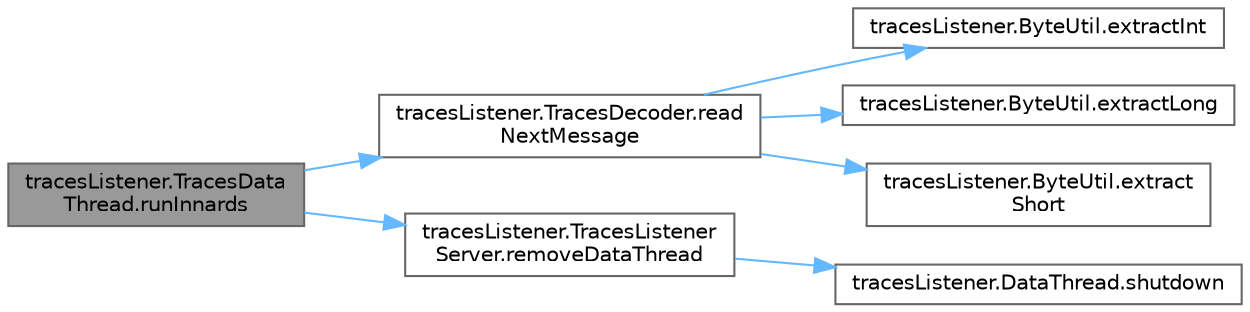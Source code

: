 digraph "tracesListener.TracesDataThread.runInnards"
{
 // LATEX_PDF_SIZE
  bgcolor="transparent";
  edge [fontname=Helvetica,fontsize=10,labelfontname=Helvetica,labelfontsize=10];
  node [fontname=Helvetica,fontsize=10,shape=box,height=0.2,width=0.4];
  rankdir="LR";
  Node1 [id="Node000001",label="tracesListener.TracesData\lThread.runInnards",height=0.2,width=0.4,color="gray40", fillcolor="grey60", style="filled", fontcolor="black",tooltip=" "];
  Node1 -> Node2 [id="edge1_Node000001_Node000002",color="steelblue1",style="solid",tooltip=" "];
  Node2 [id="Node000002",label="tracesListener.TracesDecoder.read\lNextMessage",height=0.2,width=0.4,color="grey40", fillcolor="white", style="filled",URL="$classtraces_listener_1_1_traces_decoder.html#a46c9315ef518b5c898adbb5c1a8d4801",tooltip=" "];
  Node2 -> Node3 [id="edge2_Node000002_Node000003",color="steelblue1",style="solid",tooltip=" "];
  Node3 [id="Node000003",label="tracesListener.ByteUtil.extractInt",height=0.2,width=0.4,color="grey40", fillcolor="white", style="filled",URL="$classtraces_listener_1_1_byte_util.html#a32b525dbdaf482ecab32a2003b10fe31",tooltip=" "];
  Node2 -> Node4 [id="edge3_Node000002_Node000004",color="steelblue1",style="solid",tooltip=" "];
  Node4 [id="Node000004",label="tracesListener.ByteUtil.extractLong",height=0.2,width=0.4,color="grey40", fillcolor="white", style="filled",URL="$classtraces_listener_1_1_byte_util.html#a827a52433847783e22fdd6ca70d008bf",tooltip=" "];
  Node2 -> Node5 [id="edge4_Node000002_Node000005",color="steelblue1",style="solid",tooltip=" "];
  Node5 [id="Node000005",label="tracesListener.ByteUtil.extract\lShort",height=0.2,width=0.4,color="grey40", fillcolor="white", style="filled",URL="$classtraces_listener_1_1_byte_util.html#acd91e67cab6a4a51d20f5f89b371e0f3",tooltip=" "];
  Node1 -> Node6 [id="edge5_Node000001_Node000006",color="steelblue1",style="solid",tooltip=" "];
  Node6 [id="Node000006",label="tracesListener.TracesListener\lServer.removeDataThread",height=0.2,width=0.4,color="grey40", fillcolor="white", style="filled",URL="$classtraces_listener_1_1_traces_listener_server.html#adcd65bb954ea9be8d79d1694ecb58ebd",tooltip=" "];
  Node6 -> Node7 [id="edge6_Node000006_Node000007",color="steelblue1",style="solid",tooltip=" "];
  Node7 [id="Node000007",label="tracesListener.DataThread.shutdown",height=0.2,width=0.4,color="grey40", fillcolor="white", style="filled",URL="$classtraces_listener_1_1_data_thread.html#ac8dda0e6de56401fc2dbe9d322c5fc28",tooltip=" "];
}
